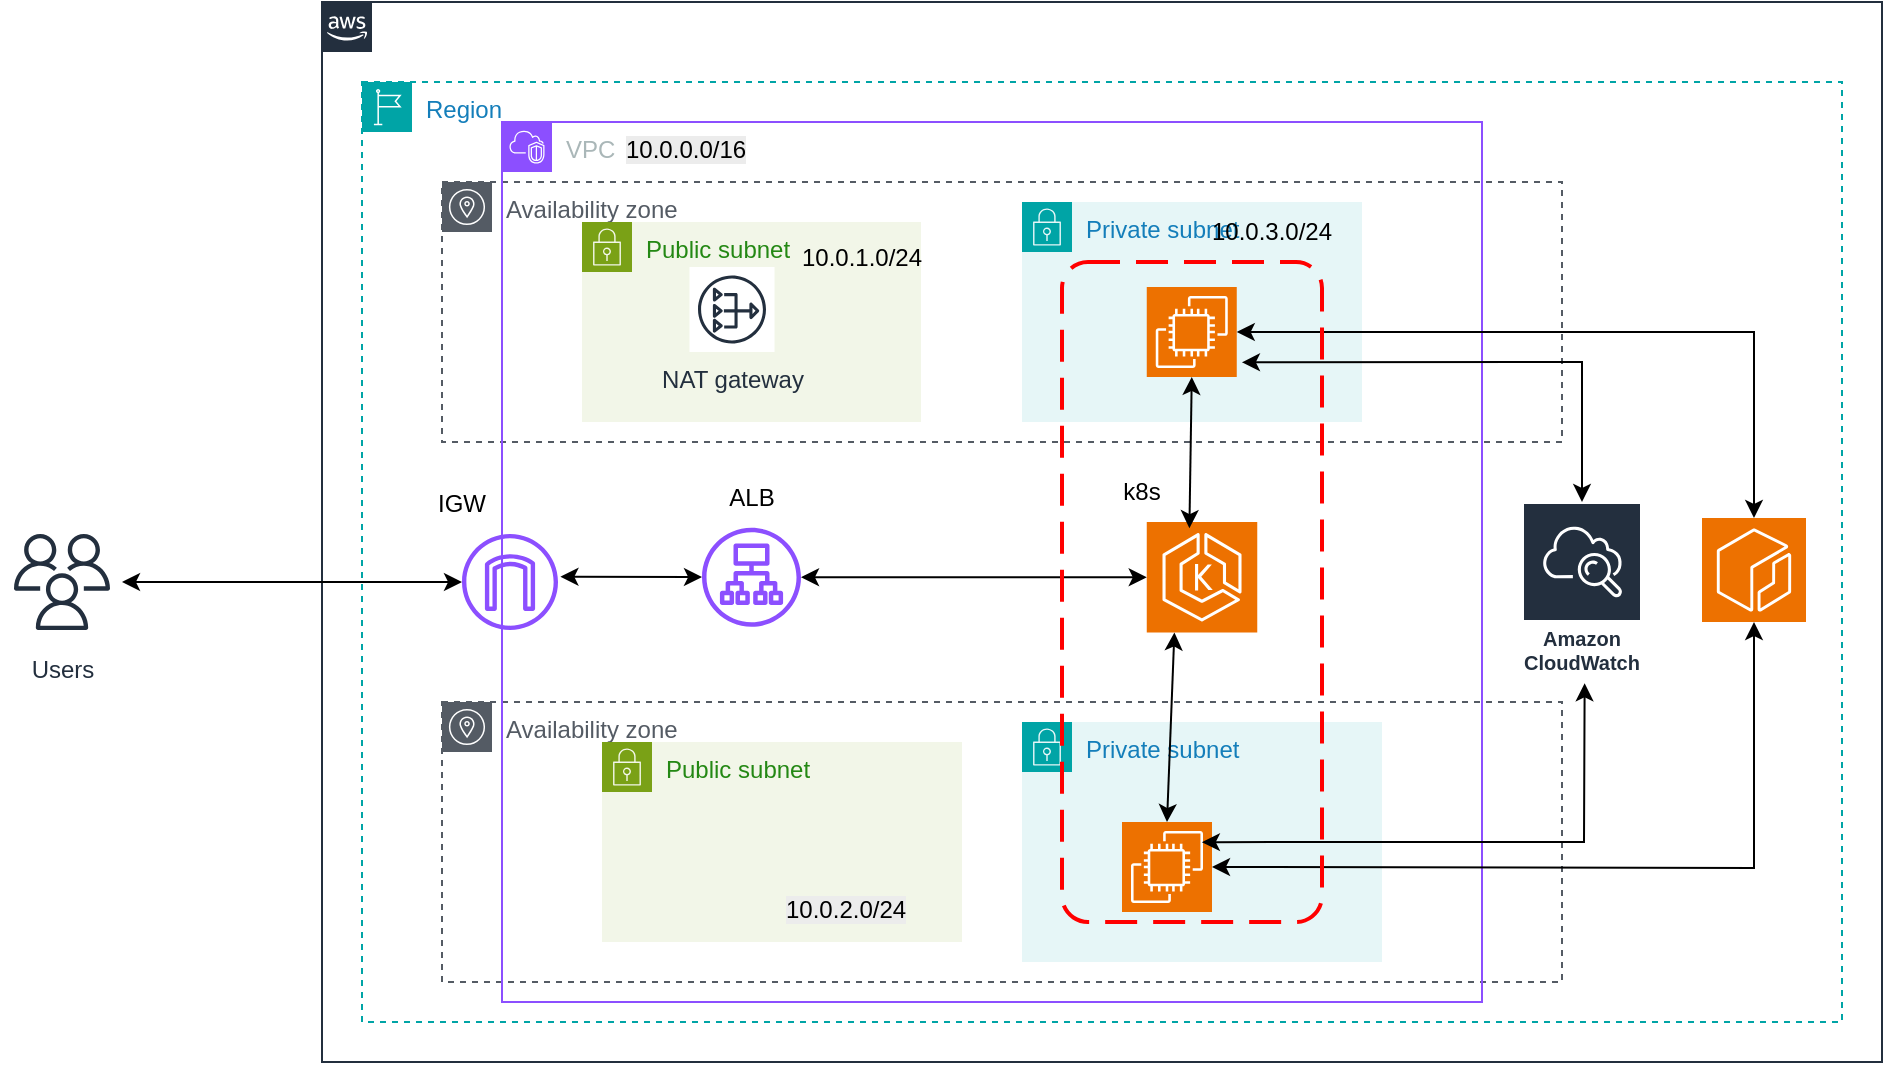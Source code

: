 <mxfile version="27.1.4">
  <diagram name="Page-1" id="ZnI4BYpoRAgYDja6Wfq-">
    <mxGraphModel dx="1759" dy="398" grid="1" gridSize="10" guides="1" tooltips="1" connect="1" arrows="1" fold="1" page="1" pageScale="1" pageWidth="850" pageHeight="1100" math="0" shadow="0">
      <root>
        <mxCell id="0" />
        <mxCell id="1" parent="0" />
        <mxCell id="Qk8pIy0q3l3qNK2RfLfq-1" value="&lt;br&gt;&lt;div&gt;&lt;br&gt;&lt;/div&gt;" style="points=[[0,0],[0.25,0],[0.5,0],[0.75,0],[1,0],[1,0.25],[1,0.5],[1,0.75],[1,1],[0.75,1],[0.5,1],[0.25,1],[0,1],[0,0.75],[0,0.5],[0,0.25]];outlineConnect=0;gradientColor=none;html=1;whiteSpace=wrap;fontSize=12;fontStyle=0;container=1;pointerEvents=0;collapsible=0;recursiveResize=0;shape=mxgraph.aws4.group;grIcon=mxgraph.aws4.group_aws_cloud_alt;strokeColor=#232F3E;fillColor=none;verticalAlign=top;align=left;spacingLeft=30;fontColor=#232F3E;dashed=0;" parent="1" vertex="1">
          <mxGeometry x="100" y="150" width="780" height="530" as="geometry" />
        </mxCell>
        <mxCell id="Qk8pIy0q3l3qNK2RfLfq-2" value="Region" style="points=[[0,0],[0.25,0],[0.5,0],[0.75,0],[1,0],[1,0.25],[1,0.5],[1,0.75],[1,1],[0.75,1],[0.5,1],[0.25,1],[0,1],[0,0.75],[0,0.5],[0,0.25]];outlineConnect=0;gradientColor=none;html=1;whiteSpace=wrap;fontSize=12;fontStyle=0;container=1;pointerEvents=0;collapsible=0;recursiveResize=0;shape=mxgraph.aws4.group;grIcon=mxgraph.aws4.group_region;strokeColor=#00A4A6;fillColor=none;verticalAlign=top;align=left;spacingLeft=30;fontColor=#147EBA;dashed=1;" parent="Qk8pIy0q3l3qNK2RfLfq-1" vertex="1">
          <mxGeometry x="20" y="40" width="740" height="470" as="geometry" />
        </mxCell>
        <mxCell id="Qk8pIy0q3l3qNK2RfLfq-3" value="Availability zone" style="sketch=0;outlineConnect=0;gradientColor=none;html=1;whiteSpace=wrap;fontSize=12;fontStyle=0;shape=mxgraph.aws4.group;grIcon=mxgraph.aws4.group_availability_zone;strokeColor=#545B64;fillColor=none;verticalAlign=top;align=left;spacingLeft=30;fontColor=#545B64;dashed=1;" parent="Qk8pIy0q3l3qNK2RfLfq-2" vertex="1">
          <mxGeometry x="40" y="50" width="560" height="130" as="geometry" />
        </mxCell>
        <mxCell id="Qk8pIy0q3l3qNK2RfLfq-4" value="Availability zone" style="sketch=0;outlineConnect=0;gradientColor=none;html=1;whiteSpace=wrap;fontSize=12;fontStyle=0;shape=mxgraph.aws4.group;grIcon=mxgraph.aws4.group_availability_zone;strokeColor=#545B64;fillColor=none;verticalAlign=top;align=left;spacingLeft=30;fontColor=#545B64;dashed=1;" parent="Qk8pIy0q3l3qNK2RfLfq-2" vertex="1">
          <mxGeometry x="40" y="310" width="560" height="140" as="geometry" />
        </mxCell>
        <mxCell id="B76jfhIOwfy_LgwpocZM-6" value="" style="sketch=0;outlineConnect=0;fontColor=#232F3E;gradientColor=none;fillColor=#8C4FFF;strokeColor=none;dashed=0;verticalLabelPosition=bottom;verticalAlign=top;align=center;html=1;fontSize=12;fontStyle=0;aspect=fixed;pointerEvents=1;shape=mxgraph.aws4.internet_gateway;" vertex="1" parent="Qk8pIy0q3l3qNK2RfLfq-2">
          <mxGeometry x="50" y="226" width="48" height="48" as="geometry" />
        </mxCell>
        <mxCell id="B76jfhIOwfy_LgwpocZM-12" value="Amazon CloudWatch" style="sketch=0;outlineConnect=0;fontColor=#232F3E;gradientColor=none;strokeColor=#ffffff;fillColor=#232F3E;dashed=0;verticalLabelPosition=middle;verticalAlign=bottom;align=center;html=1;whiteSpace=wrap;fontSize=10;fontStyle=1;spacing=3;shape=mxgraph.aws4.productIcon;prIcon=mxgraph.aws4.cloudwatch;" vertex="1" parent="Qk8pIy0q3l3qNK2RfLfq-2">
          <mxGeometry x="580" y="210" width="60" height="90" as="geometry" />
        </mxCell>
        <mxCell id="B76jfhIOwfy_LgwpocZM-13" value="" style="sketch=0;points=[[0,0,0],[0.25,0,0],[0.5,0,0],[0.75,0,0],[1,0,0],[0,1,0],[0.25,1,0],[0.5,1,0],[0.75,1,0],[1,1,0],[0,0.25,0],[0,0.5,0],[0,0.75,0],[1,0.25,0],[1,0.5,0],[1,0.75,0]];outlineConnect=0;fontColor=#232F3E;fillColor=#ED7100;strokeColor=#ffffff;dashed=0;verticalLabelPosition=bottom;verticalAlign=top;align=center;html=1;fontSize=12;fontStyle=0;aspect=fixed;shape=mxgraph.aws4.resourceIcon;resIcon=mxgraph.aws4.ecr;" vertex="1" parent="Qk8pIy0q3l3qNK2RfLfq-2">
          <mxGeometry x="670" y="218" width="52" height="52" as="geometry" />
        </mxCell>
        <mxCell id="B76jfhIOwfy_LgwpocZM-36" value="IGW" style="text;html=1;align=center;verticalAlign=middle;whiteSpace=wrap;rounded=0;" vertex="1" parent="Qk8pIy0q3l3qNK2RfLfq-2">
          <mxGeometry x="20" y="196" width="60" height="30" as="geometry" />
        </mxCell>
        <mxCell id="Qk8pIy0q3l3qNK2RfLfq-5" value="Users" style="sketch=0;outlineConnect=0;fontColor=#232F3E;gradientColor=none;strokeColor=#232F3E;fillColor=#ffffff;dashed=0;verticalLabelPosition=bottom;verticalAlign=top;align=center;html=1;fontSize=12;fontStyle=0;aspect=fixed;shape=mxgraph.aws4.resourceIcon;resIcon=mxgraph.aws4.users;" parent="1" vertex="1">
          <mxGeometry x="-60" y="410" width="60" height="60" as="geometry" />
        </mxCell>
        <mxCell id="B76jfhIOwfy_LgwpocZM-1" value="VPC" style="points=[[0,0],[0.25,0],[0.5,0],[0.75,0],[1,0],[1,0.25],[1,0.5],[1,0.75],[1,1],[0.75,1],[0.5,1],[0.25,1],[0,1],[0,0.75],[0,0.5],[0,0.25]];outlineConnect=0;gradientColor=none;html=1;whiteSpace=wrap;fontSize=12;fontStyle=0;container=1;pointerEvents=0;collapsible=0;recursiveResize=0;shape=mxgraph.aws4.group;grIcon=mxgraph.aws4.group_vpc2;strokeColor=#8C4FFF;fillColor=none;verticalAlign=top;align=left;spacingLeft=30;fontColor=#AAB7B8;dashed=0;" vertex="1" parent="1">
          <mxGeometry x="190" y="210" width="490" height="440" as="geometry" />
        </mxCell>
        <mxCell id="B76jfhIOwfy_LgwpocZM-4" value="Private subnet" style="points=[[0,0],[0.25,0],[0.5,0],[0.75,0],[1,0],[1,0.25],[1,0.5],[1,0.75],[1,1],[0.75,1],[0.5,1],[0.25,1],[0,1],[0,0.75],[0,0.5],[0,0.25]];outlineConnect=0;gradientColor=none;html=1;whiteSpace=wrap;fontSize=12;fontStyle=0;container=1;pointerEvents=0;collapsible=0;recursiveResize=0;shape=mxgraph.aws4.group;grIcon=mxgraph.aws4.group_security_group;grStroke=0;strokeColor=#00A4A6;fillColor=#E6F6F7;verticalAlign=top;align=left;spacingLeft=30;fontColor=#147EBA;dashed=0;" vertex="1" parent="B76jfhIOwfy_LgwpocZM-1">
          <mxGeometry x="260" y="40" width="170" height="110" as="geometry" />
        </mxCell>
        <mxCell id="B76jfhIOwfy_LgwpocZM-8" value="" style="sketch=0;points=[[0,0,0],[0.25,0,0],[0.5,0,0],[0.75,0,0],[1,0,0],[0,1,0],[0.25,1,0],[0.5,1,0],[0.75,1,0],[1,1,0],[0,0.25,0],[0,0.5,0],[0,0.75,0],[1,0.25,0],[1,0.5,0],[1,0.75,0]];outlineConnect=0;fontColor=#232F3E;fillColor=#ED7100;strokeColor=#ffffff;dashed=0;verticalLabelPosition=bottom;verticalAlign=top;align=center;html=1;fontSize=12;fontStyle=0;aspect=fixed;shape=mxgraph.aws4.resourceIcon;resIcon=mxgraph.aws4.ec2;" vertex="1" parent="B76jfhIOwfy_LgwpocZM-4">
          <mxGeometry x="62.38" y="42.5" width="45" height="45" as="geometry" />
        </mxCell>
        <mxCell id="B76jfhIOwfy_LgwpocZM-39" value="10.0.3.0/24" style="text;html=1;align=center;verticalAlign=middle;whiteSpace=wrap;rounded=0;" vertex="1" parent="B76jfhIOwfy_LgwpocZM-4">
          <mxGeometry x="95" width="60" height="30" as="geometry" />
        </mxCell>
        <mxCell id="B76jfhIOwfy_LgwpocZM-5" value="Private subnet" style="points=[[0,0],[0.25,0],[0.5,0],[0.75,0],[1,0],[1,0.25],[1,0.5],[1,0.75],[1,1],[0.75,1],[0.5,1],[0.25,1],[0,1],[0,0.75],[0,0.5],[0,0.25]];outlineConnect=0;gradientColor=none;html=1;whiteSpace=wrap;fontSize=12;fontStyle=0;container=1;pointerEvents=0;collapsible=0;recursiveResize=0;shape=mxgraph.aws4.group;grIcon=mxgraph.aws4.group_security_group;grStroke=0;strokeColor=#00A4A6;fillColor=#E6F6F7;verticalAlign=top;align=left;spacingLeft=30;fontColor=#147EBA;dashed=0;" vertex="1" parent="B76jfhIOwfy_LgwpocZM-1">
          <mxGeometry x="260" y="300" width="180" height="120" as="geometry" />
        </mxCell>
        <mxCell id="B76jfhIOwfy_LgwpocZM-9" value="" style="sketch=0;points=[[0,0,0],[0.25,0,0],[0.5,0,0],[0.75,0,0],[1,0,0],[0,1,0],[0.25,1,0],[0.5,1,0],[0.75,1,0],[1,1,0],[0,0.25,0],[0,0.5,0],[0,0.75,0],[1,0.25,0],[1,0.5,0],[1,0.75,0]];outlineConnect=0;fontColor=#232F3E;fillColor=#ED7100;strokeColor=#ffffff;dashed=0;verticalLabelPosition=bottom;verticalAlign=top;align=center;html=1;fontSize=12;fontStyle=0;aspect=fixed;shape=mxgraph.aws4.resourceIcon;resIcon=mxgraph.aws4.ec2;" vertex="1" parent="B76jfhIOwfy_LgwpocZM-5">
          <mxGeometry x="50" y="50" width="45" height="45" as="geometry" />
        </mxCell>
        <mxCell id="B76jfhIOwfy_LgwpocZM-7" value="" style="sketch=0;outlineConnect=0;fontColor=#232F3E;gradientColor=none;fillColor=#8C4FFF;strokeColor=none;dashed=0;verticalLabelPosition=bottom;verticalAlign=top;align=center;html=1;fontSize=12;fontStyle=0;aspect=fixed;pointerEvents=1;shape=mxgraph.aws4.application_load_balancer;" vertex="1" parent="B76jfhIOwfy_LgwpocZM-1">
          <mxGeometry x="100" y="202.88" width="49.5" height="49.5" as="geometry" />
        </mxCell>
        <mxCell id="B76jfhIOwfy_LgwpocZM-10" value="" style="sketch=0;points=[[0,0,0],[0.25,0,0],[0.5,0,0],[0.75,0,0],[1,0,0],[0,1,0],[0.25,1,0],[0.5,1,0],[0.75,1,0],[1,1,0],[0,0.25,0],[0,0.5,0],[0,0.75,0],[1,0.25,0],[1,0.5,0],[1,0.75,0]];outlineConnect=0;fontColor=#232F3E;fillColor=#ED7100;strokeColor=#ffffff;dashed=0;verticalLabelPosition=bottom;verticalAlign=top;align=center;html=1;fontSize=12;fontStyle=0;aspect=fixed;shape=mxgraph.aws4.resourceIcon;resIcon=mxgraph.aws4.eks;" vertex="1" parent="B76jfhIOwfy_LgwpocZM-1">
          <mxGeometry x="322.38" y="200" width="55.25" height="55.25" as="geometry" />
        </mxCell>
        <mxCell id="B76jfhIOwfy_LgwpocZM-16" value="Public subnet" style="points=[[0,0],[0.25,0],[0.5,0],[0.75,0],[1,0],[1,0.25],[1,0.5],[1,0.75],[1,1],[0.75,1],[0.5,1],[0.25,1],[0,1],[0,0.75],[0,0.5],[0,0.25]];outlineConnect=0;gradientColor=none;html=1;whiteSpace=wrap;fontSize=12;fontStyle=0;container=1;pointerEvents=0;collapsible=0;recursiveResize=0;shape=mxgraph.aws4.group;grIcon=mxgraph.aws4.group_security_group;grStroke=0;strokeColor=#7AA116;fillColor=#F2F6E8;verticalAlign=top;align=left;spacingLeft=30;fontColor=#248814;dashed=0;" vertex="1" parent="B76jfhIOwfy_LgwpocZM-1">
          <mxGeometry x="40" y="50" width="169.5" height="100" as="geometry" />
        </mxCell>
        <mxCell id="B76jfhIOwfy_LgwpocZM-18" value="NAT gateway" style="sketch=0;outlineConnect=0;fontColor=#232F3E;gradientColor=none;strokeColor=#232F3E;fillColor=#ffffff;dashed=0;verticalLabelPosition=bottom;verticalAlign=top;align=center;html=1;fontSize=12;fontStyle=0;aspect=fixed;shape=mxgraph.aws4.resourceIcon;resIcon=mxgraph.aws4.nat_gateway;" vertex="1" parent="B76jfhIOwfy_LgwpocZM-16">
          <mxGeometry x="53.75" y="22.5" width="42.5" height="42.5" as="geometry" />
        </mxCell>
        <mxCell id="B76jfhIOwfy_LgwpocZM-40" value="10.0.1.0/24" style="text;html=1;align=center;verticalAlign=middle;whiteSpace=wrap;rounded=0;" vertex="1" parent="B76jfhIOwfy_LgwpocZM-16">
          <mxGeometry x="109.5" y="2.5" width="60" height="30" as="geometry" />
        </mxCell>
        <mxCell id="B76jfhIOwfy_LgwpocZM-17" value="Public subnet" style="points=[[0,0],[0.25,0],[0.5,0],[0.75,0],[1,0],[1,0.25],[1,0.5],[1,0.75],[1,1],[0.75,1],[0.5,1],[0.25,1],[0,1],[0,0.75],[0,0.5],[0,0.25]];outlineConnect=0;gradientColor=none;html=1;whiteSpace=wrap;fontSize=12;fontStyle=0;container=1;pointerEvents=0;collapsible=0;recursiveResize=0;shape=mxgraph.aws4.group;grIcon=mxgraph.aws4.group_security_group;grStroke=0;strokeColor=#7AA116;fillColor=#F2F6E8;verticalAlign=top;align=left;spacingLeft=30;fontColor=#248814;dashed=0;" vertex="1" parent="B76jfhIOwfy_LgwpocZM-1">
          <mxGeometry x="50" y="310" width="180" height="100" as="geometry" />
        </mxCell>
        <mxCell id="B76jfhIOwfy_LgwpocZM-21" value="" style="endArrow=classic;startArrow=classic;html=1;rounded=0;entryX=0;entryY=0.5;entryDx=0;entryDy=0;entryPerimeter=0;" edge="1" parent="B76jfhIOwfy_LgwpocZM-1" source="B76jfhIOwfy_LgwpocZM-7" target="B76jfhIOwfy_LgwpocZM-10">
          <mxGeometry width="50" height="50" relative="1" as="geometry">
            <mxPoint x="110" y="300" as="sourcePoint" />
            <mxPoint x="160" y="250" as="targetPoint" />
          </mxGeometry>
        </mxCell>
        <mxCell id="B76jfhIOwfy_LgwpocZM-25" value="" style="endArrow=classic;startArrow=classic;html=1;rounded=0;entryX=0.5;entryY=1;entryDx=0;entryDy=0;entryPerimeter=0;exitX=0.386;exitY=0.056;exitDx=0;exitDy=0;exitPerimeter=0;" edge="1" parent="B76jfhIOwfy_LgwpocZM-1" source="B76jfhIOwfy_LgwpocZM-10" target="B76jfhIOwfy_LgwpocZM-8">
          <mxGeometry width="50" height="50" relative="1" as="geometry">
            <mxPoint x="260" y="200" as="sourcePoint" />
            <mxPoint x="310" y="150" as="targetPoint" />
          </mxGeometry>
        </mxCell>
        <mxCell id="B76jfhIOwfy_LgwpocZM-26" value="" style="endArrow=classic;startArrow=classic;html=1;rounded=0;entryX=0.25;entryY=1;entryDx=0;entryDy=0;entryPerimeter=0;exitX=0.5;exitY=0;exitDx=0;exitDy=0;exitPerimeter=0;" edge="1" parent="B76jfhIOwfy_LgwpocZM-1" source="B76jfhIOwfy_LgwpocZM-9" target="B76jfhIOwfy_LgwpocZM-10">
          <mxGeometry width="50" height="50" relative="1" as="geometry">
            <mxPoint x="260" y="390" as="sourcePoint" />
            <mxPoint x="310" y="340" as="targetPoint" />
          </mxGeometry>
        </mxCell>
        <mxCell id="B76jfhIOwfy_LgwpocZM-37" value="ALB" style="text;html=1;align=center;verticalAlign=middle;whiteSpace=wrap;rounded=0;" vertex="1" parent="B76jfhIOwfy_LgwpocZM-1">
          <mxGeometry x="94.75" y="172.88" width="60" height="30" as="geometry" />
        </mxCell>
        <mxCell id="B76jfhIOwfy_LgwpocZM-46" value="&lt;span data-mx-given-colors=&quot;{&amp;quot;color&amp;quot;:&amp;quot;rgb(0, 0, 0)&amp;quot;,&amp;quot;background-color&amp;quot;:&amp;quot;rgb(236, 236, 236)&amp;quot;}&quot; style=&quot;forced-color-adjust: none; color: light-dark(rgb(0, 0, 0), rgb(237, 237, 237)); font-family: Helvetica; font-size: 12px; font-style: normal; font-variant-ligatures: normal; font-variant-caps: normal; font-weight: 400; letter-spacing: normal; orphans: 2; text-align: center; text-indent: 0px; text-transform: none; widows: 2; word-spacing: 0px; -webkit-text-stroke-width: 0px; white-space: normal; background-color: light-dark(rgb(236, 236, 236), rgb(34, 34, 34)); text-decoration-thickness: initial; text-decoration-style: initial; text-decoration-color: initial; float: none; display: inline !important;&quot;&gt;10.0.0.0/16&lt;/span&gt;&lt;div style=&quot;forced-color-adjust: none;&quot;&gt;&lt;br style=&quot;forced-color-adjust: none; color: rgb(35, 47, 62); font-family: Helvetica; font-size: 12px; font-style: normal; font-variant-ligatures: normal; font-variant-caps: normal; font-weight: 400; letter-spacing: normal; orphans: 2; text-align: left; text-indent: 0px; text-transform: none; widows: 2; word-spacing: 0px; -webkit-text-stroke-width: 0px; white-space: normal; background-color: rgb(236, 236, 236); text-decoration-thickness: initial; text-decoration-style: initial; text-decoration-color: initial;&quot;&gt;&#xa;&#xa;&lt;/div&gt;" style="text;whiteSpace=wrap;html=1;" vertex="1" parent="B76jfhIOwfy_LgwpocZM-1">
          <mxGeometry x="59.5" width="90" height="30" as="geometry" />
        </mxCell>
        <mxCell id="B76jfhIOwfy_LgwpocZM-19" value="" style="endArrow=classic;startArrow=classic;html=1;rounded=0;" edge="1" parent="1" source="Qk8pIy0q3l3qNK2RfLfq-5" target="B76jfhIOwfy_LgwpocZM-6">
          <mxGeometry width="50" height="50" relative="1" as="geometry">
            <mxPoint x="300" y="510" as="sourcePoint" />
            <mxPoint x="350" y="460" as="targetPoint" />
          </mxGeometry>
        </mxCell>
        <mxCell id="B76jfhIOwfy_LgwpocZM-20" value="" style="endArrow=classic;startArrow=classic;html=1;rounded=0;exitX=1.025;exitY=0.445;exitDx=0;exitDy=0;exitPerimeter=0;" edge="1" parent="1" source="B76jfhIOwfy_LgwpocZM-6" target="B76jfhIOwfy_LgwpocZM-7">
          <mxGeometry width="50" height="50" relative="1" as="geometry">
            <mxPoint x="300" y="510" as="sourcePoint" />
            <mxPoint x="350" y="460" as="targetPoint" />
          </mxGeometry>
        </mxCell>
        <mxCell id="B76jfhIOwfy_LgwpocZM-34" value="" style="endArrow=classic;startArrow=classic;html=1;rounded=0;exitX=1;exitY=0.5;exitDx=0;exitDy=0;exitPerimeter=0;entryX=0.5;entryY=1;entryDx=0;entryDy=0;entryPerimeter=0;" edge="1" parent="1" source="B76jfhIOwfy_LgwpocZM-9" target="B76jfhIOwfy_LgwpocZM-13">
          <mxGeometry width="50" height="50" relative="1" as="geometry">
            <mxPoint x="720" y="540" as="sourcePoint" />
            <mxPoint x="770" y="490" as="targetPoint" />
            <Array as="points">
              <mxPoint x="816" y="583" />
            </Array>
          </mxGeometry>
        </mxCell>
        <mxCell id="B76jfhIOwfy_LgwpocZM-35" value="" style="endArrow=classic;startArrow=classic;html=1;rounded=0;exitX=1;exitY=0.5;exitDx=0;exitDy=0;exitPerimeter=0;entryX=0.5;entryY=0;entryDx=0;entryDy=0;entryPerimeter=0;" edge="1" parent="1" source="B76jfhIOwfy_LgwpocZM-8" target="B76jfhIOwfy_LgwpocZM-13">
          <mxGeometry width="50" height="50" relative="1" as="geometry">
            <mxPoint x="720" y="360" as="sourcePoint" />
            <mxPoint x="770" y="310" as="targetPoint" />
            <Array as="points">
              <mxPoint x="816" y="315" />
            </Array>
          </mxGeometry>
        </mxCell>
        <mxCell id="B76jfhIOwfy_LgwpocZM-38" value="" style="rounded=1;arcSize=10;dashed=1;strokeColor=#ff0000;fillColor=none;gradientColor=none;dashPattern=8 4;strokeWidth=2;" vertex="1" parent="1">
          <mxGeometry x="470" y="280" width="130" height="330" as="geometry" />
        </mxCell>
        <mxCell id="B76jfhIOwfy_LgwpocZM-47" value="&lt;span style=&quot;forced-color-adjust: none; color: rgb(0, 0, 0); font-family: Helvetica; font-size: 12px; font-style: normal; font-variant-ligatures: normal; font-variant-caps: normal; font-weight: 400; letter-spacing: normal; orphans: 2; text-align: center; text-indent: 0px; text-transform: none; widows: 2; word-spacing: 0px; -webkit-text-stroke-width: 0px; white-space: normal; background-color: rgb(236, 236, 236); text-decoration-thickness: initial; text-decoration-style: initial; text-decoration-color: initial; float: none; display: inline !important;&quot;&gt;10.0.2.0/24&lt;/span&gt;&lt;div style=&quot;forced-color-adjust: none;&quot;&gt;&lt;br style=&quot;forced-color-adjust: none; color: rgb(35, 47, 62); font-family: Helvetica; font-size: 12px; font-style: normal; font-variant-ligatures: normal; font-variant-caps: normal; font-weight: 400; letter-spacing: normal; orphans: 2; text-align: left; text-indent: 0px; text-transform: none; widows: 2; word-spacing: 0px; -webkit-text-stroke-width: 0px; white-space: normal; background-color: rgb(236, 236, 236); text-decoration-thickness: initial; text-decoration-style: initial; text-decoration-color: initial;&quot;&gt;&lt;br&gt;&lt;br&gt;&lt;/div&gt;" style="text;whiteSpace=wrap;html=1;" vertex="1" parent="1">
          <mxGeometry x="330" y="590" width="90" height="30" as="geometry" />
        </mxCell>
        <mxCell id="B76jfhIOwfy_LgwpocZM-49" value="k8s" style="text;html=1;align=center;verticalAlign=middle;whiteSpace=wrap;rounded=0;" vertex="1" parent="1">
          <mxGeometry x="480" y="380" width="60" height="30" as="geometry" />
        </mxCell>
        <mxCell id="B76jfhIOwfy_LgwpocZM-50" value="" style="endArrow=classic;startArrow=classic;html=1;rounded=0;exitX=0.538;exitY=0.879;exitDx=0;exitDy=0;exitPerimeter=0;entryX=0.522;entryY=1.007;entryDx=0;entryDy=0;entryPerimeter=0;" edge="1" parent="1" source="B76jfhIOwfy_LgwpocZM-38" target="B76jfhIOwfy_LgwpocZM-12">
          <mxGeometry width="50" height="50" relative="1" as="geometry">
            <mxPoint x="700" y="490" as="sourcePoint" />
            <mxPoint x="750" y="440" as="targetPoint" />
            <Array as="points">
              <mxPoint x="731" y="570" />
            </Array>
          </mxGeometry>
        </mxCell>
        <mxCell id="B76jfhIOwfy_LgwpocZM-51" value="" style="endArrow=classic;startArrow=classic;html=1;rounded=0;exitX=0.692;exitY=0.152;exitDx=0;exitDy=0;exitPerimeter=0;" edge="1" parent="1" source="B76jfhIOwfy_LgwpocZM-38" target="B76jfhIOwfy_LgwpocZM-12">
          <mxGeometry width="50" height="50" relative="1" as="geometry">
            <mxPoint x="700" y="490" as="sourcePoint" />
            <mxPoint x="750" y="440" as="targetPoint" />
            <Array as="points">
              <mxPoint x="730" y="330" />
            </Array>
          </mxGeometry>
        </mxCell>
      </root>
    </mxGraphModel>
  </diagram>
</mxfile>
